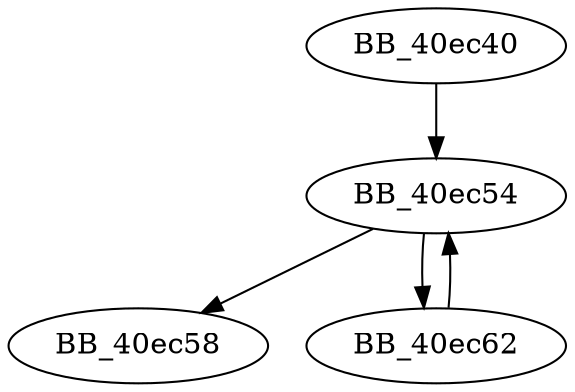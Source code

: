 DiGraph __alloca_probe{
BB_40ec40->BB_40ec54
BB_40ec54->BB_40ec58
BB_40ec54->BB_40ec62
BB_40ec62->BB_40ec54
}
